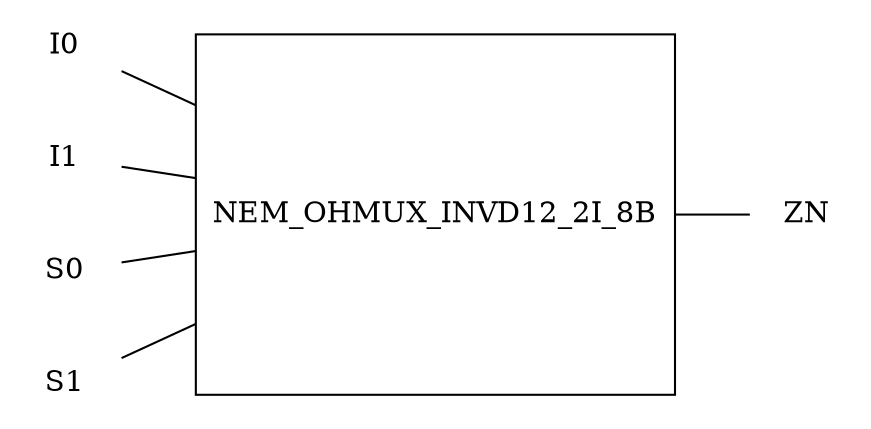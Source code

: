graph G {
	rankdir=LR;


	0 [shape=box label=NEM_OHMUX_INVD12_2I_8B height=2.4 rankdir=TB];
	I0 [shape=none];
	I0 -- 0
	I1 [shape=none];
	I1 -- 0
	S0 [shape=none];
	S0 -- 0
	S1 [shape=none];
	S1 -- 0
	ZN [shape=none];
	0 -- ZN
}
